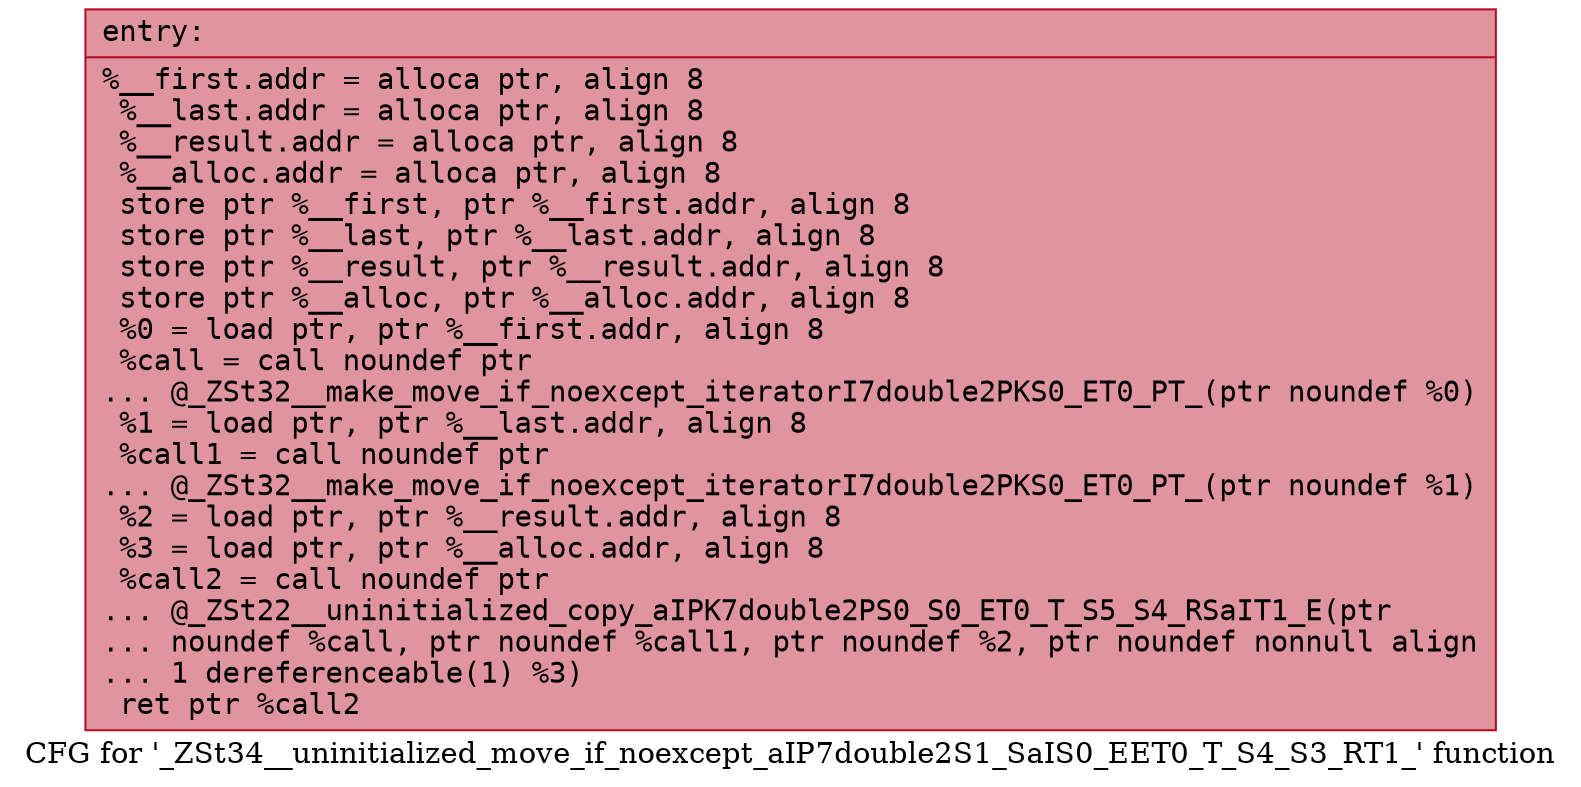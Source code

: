 digraph "CFG for '_ZSt34__uninitialized_move_if_noexcept_aIP7double2S1_SaIS0_EET0_T_S4_S3_RT1_' function" {
	label="CFG for '_ZSt34__uninitialized_move_if_noexcept_aIP7double2S1_SaIS0_EET0_T_S4_S3_RT1_' function";

	Node0x55799251ba30 [shape=record,color="#b70d28ff", style=filled, fillcolor="#b70d2870" fontname="Courier",label="{entry:\l|  %__first.addr = alloca ptr, align 8\l  %__last.addr = alloca ptr, align 8\l  %__result.addr = alloca ptr, align 8\l  %__alloc.addr = alloca ptr, align 8\l  store ptr %__first, ptr %__first.addr, align 8\l  store ptr %__last, ptr %__last.addr, align 8\l  store ptr %__result, ptr %__result.addr, align 8\l  store ptr %__alloc, ptr %__alloc.addr, align 8\l  %0 = load ptr, ptr %__first.addr, align 8\l  %call = call noundef ptr\l... @_ZSt32__make_move_if_noexcept_iteratorI7double2PKS0_ET0_PT_(ptr noundef %0)\l  %1 = load ptr, ptr %__last.addr, align 8\l  %call1 = call noundef ptr\l... @_ZSt32__make_move_if_noexcept_iteratorI7double2PKS0_ET0_PT_(ptr noundef %1)\l  %2 = load ptr, ptr %__result.addr, align 8\l  %3 = load ptr, ptr %__alloc.addr, align 8\l  %call2 = call noundef ptr\l... @_ZSt22__uninitialized_copy_aIPK7double2PS0_S0_ET0_T_S5_S4_RSaIT1_E(ptr\l... noundef %call, ptr noundef %call1, ptr noundef %2, ptr noundef nonnull align\l... 1 dereferenceable(1) %3)\l  ret ptr %call2\l}"];
}
